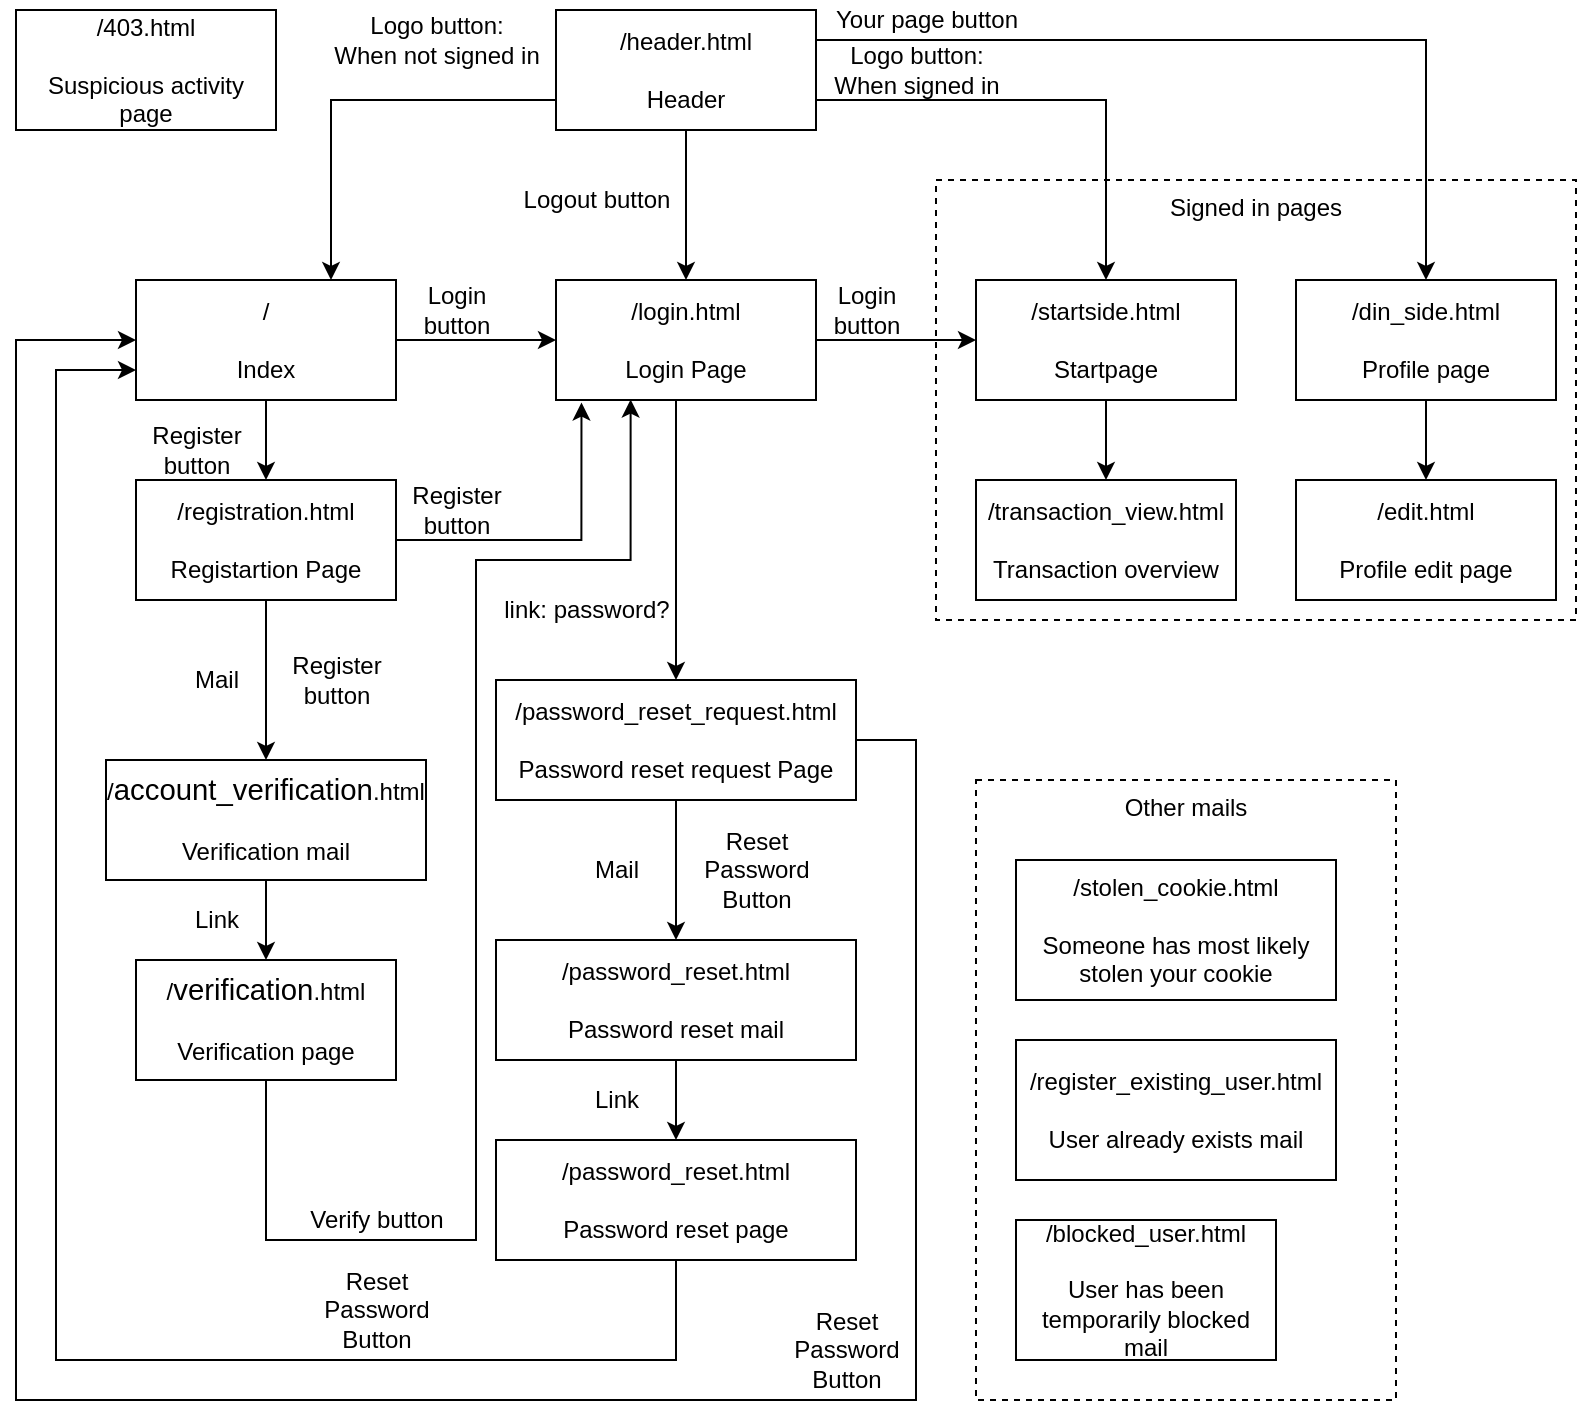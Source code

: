 <mxfile version="13.7.9" type="device"><diagram id="Z9CMB05WSuEc0IuTSCeQ" name="Page-1"><mxGraphModel dx="1422" dy="862" grid="1" gridSize="10" guides="1" tooltips="1" connect="1" arrows="1" fold="1" page="1" pageScale="1" pageWidth="850" pageHeight="1100" math="0" shadow="0"><root><mxCell id="0"/><mxCell id="1" parent="0"/><mxCell id="YyqkDLYpOH5Xtb6ibTjt-12" style="edgeStyle=orthogonalEdgeStyle;rounded=0;orthogonalLoop=1;jettySize=auto;html=1;exitX=0.5;exitY=1;exitDx=0;exitDy=0;entryX=0.5;entryY=0;entryDx=0;entryDy=0;" edge="1" parent="1" source="YyqkDLYpOH5Xtb6ibTjt-1" target="YyqkDLYpOH5Xtb6ibTjt-9"><mxGeometry relative="1" as="geometry"/></mxCell><mxCell id="YyqkDLYpOH5Xtb6ibTjt-13" style="edgeStyle=orthogonalEdgeStyle;rounded=0;orthogonalLoop=1;jettySize=auto;html=1;exitX=1;exitY=0.5;exitDx=0;exitDy=0;entryX=0;entryY=0.5;entryDx=0;entryDy=0;" edge="1" parent="1" source="YyqkDLYpOH5Xtb6ibTjt-1" target="YyqkDLYpOH5Xtb6ibTjt-4"><mxGeometry relative="1" as="geometry"/></mxCell><mxCell id="YyqkDLYpOH5Xtb6ibTjt-1" value="/&lt;br&gt;&lt;br&gt;Index" style="rounded=0;whiteSpace=wrap;html=1;" vertex="1" parent="1"><mxGeometry x="150" y="400" width="130" height="60" as="geometry"/></mxCell><mxCell id="YyqkDLYpOH5Xtb6ibTjt-15" style="edgeStyle=orthogonalEdgeStyle;rounded=0;orthogonalLoop=1;jettySize=auto;html=1;exitX=1;exitY=0.5;exitDx=0;exitDy=0;entryX=0.5;entryY=0;entryDx=0;entryDy=0;" edge="1" parent="1" source="YyqkDLYpOH5Xtb6ibTjt-2" target="YyqkDLYpOH5Xtb6ibTjt-3"><mxGeometry relative="1" as="geometry"><Array as="points"><mxPoint x="490" y="310"/><mxPoint x="635" y="310"/></Array></mxGeometry></mxCell><mxCell id="YyqkDLYpOH5Xtb6ibTjt-19" style="edgeStyle=orthogonalEdgeStyle;rounded=0;orthogonalLoop=1;jettySize=auto;html=1;exitX=0.5;exitY=1;exitDx=0;exitDy=0;entryX=0.5;entryY=0;entryDx=0;entryDy=0;" edge="1" parent="1" source="YyqkDLYpOH5Xtb6ibTjt-2" target="YyqkDLYpOH5Xtb6ibTjt-4"><mxGeometry relative="1" as="geometry"/></mxCell><mxCell id="YyqkDLYpOH5Xtb6ibTjt-69" style="edgeStyle=orthogonalEdgeStyle;rounded=0;orthogonalLoop=1;jettySize=auto;html=1;exitX=0;exitY=0.75;exitDx=0;exitDy=0;entryX=0.75;entryY=0;entryDx=0;entryDy=0;startArrow=none;startFill=0;endArrow=classic;endFill=1;fontColor=#000000;" edge="1" parent="1" source="YyqkDLYpOH5Xtb6ibTjt-2" target="YyqkDLYpOH5Xtb6ibTjt-1"><mxGeometry relative="1" as="geometry"/></mxCell><mxCell id="YyqkDLYpOH5Xtb6ibTjt-2" value="/header.html&lt;br&gt;&lt;br&gt;Header" style="rounded=0;whiteSpace=wrap;html=1;" vertex="1" parent="1"><mxGeometry x="360" y="265" width="130" height="60" as="geometry"/></mxCell><mxCell id="YyqkDLYpOH5Xtb6ibTjt-24" style="edgeStyle=orthogonalEdgeStyle;rounded=0;orthogonalLoop=1;jettySize=auto;html=1;exitX=0.5;exitY=1;exitDx=0;exitDy=0;entryX=0.5;entryY=0;entryDx=0;entryDy=0;" edge="1" parent="1" source="YyqkDLYpOH5Xtb6ibTjt-3" target="YyqkDLYpOH5Xtb6ibTjt-8"><mxGeometry relative="1" as="geometry"/></mxCell><mxCell id="YyqkDLYpOH5Xtb6ibTjt-3" value="/startside.html&lt;br&gt;&lt;br&gt;Startpage" style="rounded=0;whiteSpace=wrap;html=1;" vertex="1" parent="1"><mxGeometry x="570" y="400" width="130" height="60" as="geometry"/></mxCell><mxCell id="YyqkDLYpOH5Xtb6ibTjt-11" style="edgeStyle=orthogonalEdgeStyle;rounded=0;orthogonalLoop=1;jettySize=auto;html=1;entryX=0.5;entryY=0;entryDx=0;entryDy=0;" edge="1" parent="1" source="YyqkDLYpOH5Xtb6ibTjt-4" target="YyqkDLYpOH5Xtb6ibTjt-10"><mxGeometry relative="1" as="geometry"><Array as="points"><mxPoint x="420" y="600"/></Array></mxGeometry></mxCell><mxCell id="YyqkDLYpOH5Xtb6ibTjt-16" style="edgeStyle=orthogonalEdgeStyle;rounded=0;orthogonalLoop=1;jettySize=auto;html=1;exitX=1;exitY=0.5;exitDx=0;exitDy=0;entryX=0;entryY=0.5;entryDx=0;entryDy=0;" edge="1" parent="1" source="YyqkDLYpOH5Xtb6ibTjt-4" target="YyqkDLYpOH5Xtb6ibTjt-3"><mxGeometry relative="1" as="geometry"/></mxCell><mxCell id="YyqkDLYpOH5Xtb6ibTjt-4" value="/login.html&lt;br&gt;&lt;br&gt;Login Page" style="rounded=0;whiteSpace=wrap;html=1;" vertex="1" parent="1"><mxGeometry x="360" y="400" width="130" height="60" as="geometry"/></mxCell><mxCell id="YyqkDLYpOH5Xtb6ibTjt-29" style="edgeStyle=orthogonalEdgeStyle;rounded=0;orthogonalLoop=1;jettySize=auto;html=1;entryX=0.5;entryY=0;entryDx=0;entryDy=0;" edge="1" parent="1" source="YyqkDLYpOH5Xtb6ibTjt-6" target="YyqkDLYpOH5Xtb6ibTjt-7"><mxGeometry relative="1" as="geometry"/></mxCell><mxCell id="YyqkDLYpOH5Xtb6ibTjt-30" style="edgeStyle=orthogonalEdgeStyle;rounded=0;orthogonalLoop=1;jettySize=auto;html=1;entryX=1;entryY=0.25;entryDx=0;entryDy=0;startArrow=classic;startFill=1;endArrow=none;endFill=0;" edge="1" parent="1" source="YyqkDLYpOH5Xtb6ibTjt-6" target="YyqkDLYpOH5Xtb6ibTjt-2"><mxGeometry relative="1" as="geometry"><Array as="points"><mxPoint x="795" y="280"/></Array></mxGeometry></mxCell><mxCell id="YyqkDLYpOH5Xtb6ibTjt-6" value="/din_side.html&lt;br&gt;&lt;br&gt;Profile page" style="rounded=0;whiteSpace=wrap;html=1;" vertex="1" parent="1"><mxGeometry x="730" y="400" width="130" height="60" as="geometry"/></mxCell><mxCell id="YyqkDLYpOH5Xtb6ibTjt-7" value="/edit.html&lt;br&gt;&lt;br&gt;Profile edit page" style="rounded=0;whiteSpace=wrap;html=1;" vertex="1" parent="1"><mxGeometry x="730" y="500" width="130" height="60" as="geometry"/></mxCell><mxCell id="YyqkDLYpOH5Xtb6ibTjt-8" value="/transaction_view.html&lt;br&gt;&lt;br&gt;Transaction overview" style="rounded=0;whiteSpace=wrap;html=1;" vertex="1" parent="1"><mxGeometry x="570" y="500" width="130" height="60" as="geometry"/></mxCell><mxCell id="YyqkDLYpOH5Xtb6ibTjt-25" style="edgeStyle=orthogonalEdgeStyle;rounded=0;orthogonalLoop=1;jettySize=auto;html=1;exitX=1;exitY=0.5;exitDx=0;exitDy=0;entryX=0.098;entryY=1.021;entryDx=0;entryDy=0;entryPerimeter=0;" edge="1" parent="1" source="YyqkDLYpOH5Xtb6ibTjt-9" target="YyqkDLYpOH5Xtb6ibTjt-4"><mxGeometry relative="1" as="geometry"><Array as="points"><mxPoint x="373" y="530"/></Array></mxGeometry></mxCell><mxCell id="YyqkDLYpOH5Xtb6ibTjt-28" style="edgeStyle=orthogonalEdgeStyle;rounded=0;orthogonalLoop=1;jettySize=auto;html=1;entryX=0.5;entryY=0;entryDx=0;entryDy=0;" edge="1" parent="1" source="YyqkDLYpOH5Xtb6ibTjt-9" target="YyqkDLYpOH5Xtb6ibTjt-27"><mxGeometry relative="1" as="geometry"/></mxCell><mxCell id="YyqkDLYpOH5Xtb6ibTjt-9" value="/registration.html&lt;br&gt;&lt;br&gt;Registartion Page" style="rounded=0;whiteSpace=wrap;html=1;" vertex="1" parent="1"><mxGeometry x="150" y="500" width="130" height="60" as="geometry"/></mxCell><mxCell id="YyqkDLYpOH5Xtb6ibTjt-58" style="edgeStyle=orthogonalEdgeStyle;rounded=0;orthogonalLoop=1;jettySize=auto;html=1;exitX=0.75;exitY=0;exitDx=0;exitDy=0;entryX=0;entryY=0.5;entryDx=0;entryDy=0;startArrow=none;startFill=0;endArrow=classic;endFill=1;" edge="1" parent="1" source="YyqkDLYpOH5Xtb6ibTjt-10" target="YyqkDLYpOH5Xtb6ibTjt-1"><mxGeometry relative="1" as="geometry"><Array as="points"><mxPoint x="465" y="630"/><mxPoint x="540" y="630"/><mxPoint x="540" y="960"/><mxPoint x="90" y="960"/><mxPoint x="90" y="430"/></Array></mxGeometry></mxCell><mxCell id="YyqkDLYpOH5Xtb6ibTjt-10" value="/password_reset_request.html&lt;br&gt;&lt;br&gt;Password reset request Page" style="rounded=0;whiteSpace=wrap;html=1;" vertex="1" parent="1"><mxGeometry x="330" y="600" width="180" height="60" as="geometry"/></mxCell><mxCell id="YyqkDLYpOH5Xtb6ibTjt-17" value="Logo button: &lt;br&gt;When signed in" style="text;html=1;align=center;verticalAlign=middle;resizable=0;points=[];autosize=1;" vertex="1" parent="1"><mxGeometry x="490" y="280" width="100" height="30" as="geometry"/></mxCell><mxCell id="YyqkDLYpOH5Xtb6ibTjt-18" value="Logo button: &lt;br&gt;When not signed in" style="text;html=1;align=center;verticalAlign=middle;resizable=0;points=[];autosize=1;" vertex="1" parent="1"><mxGeometry x="240" y="265" width="120" height="30" as="geometry"/></mxCell><mxCell id="YyqkDLYpOH5Xtb6ibTjt-20" value="Logout button" style="text;html=1;align=center;verticalAlign=middle;resizable=0;points=[];autosize=1;" vertex="1" parent="1"><mxGeometry x="335" y="350" width="90" height="20" as="geometry"/></mxCell><mxCell id="YyqkDLYpOH5Xtb6ibTjt-22" value="Your page button" style="text;html=1;align=center;verticalAlign=middle;resizable=0;points=[];autosize=1;" vertex="1" parent="1"><mxGeometry x="490" y="260" width="110" height="20" as="geometry"/></mxCell><mxCell id="YyqkDLYpOH5Xtb6ibTjt-26" value="Register&lt;br&gt;button" style="text;html=1;align=center;verticalAlign=middle;resizable=0;points=[];autosize=1;" vertex="1" parent="1"><mxGeometry x="280" y="500" width="60" height="30" as="geometry"/></mxCell><mxCell id="YyqkDLYpOH5Xtb6ibTjt-27" value="/&lt;font face=&quot;calibri, sans-serif&quot;&gt;&lt;span style=&quot;font-size: 14.667px&quot;&gt;account_verification&lt;/span&gt;&lt;/font&gt;.html&lt;br&gt;&lt;br&gt;Verification mail" style="rounded=0;whiteSpace=wrap;html=1;" vertex="1" parent="1"><mxGeometry x="135" y="640" width="160" height="60" as="geometry"/></mxCell><mxCell id="YyqkDLYpOH5Xtb6ibTjt-31" value="Register&lt;br&gt;button" style="text;html=1;align=center;verticalAlign=middle;resizable=0;points=[];autosize=1;" vertex="1" parent="1"><mxGeometry x="150" y="470" width="60" height="30" as="geometry"/></mxCell><mxCell id="YyqkDLYpOH5Xtb6ibTjt-32" value="Login&lt;br&gt;button" style="text;html=1;align=center;verticalAlign=middle;resizable=0;points=[];autosize=1;" vertex="1" parent="1"><mxGeometry x="285" y="400" width="50" height="30" as="geometry"/></mxCell><mxCell id="YyqkDLYpOH5Xtb6ibTjt-33" value="Login&lt;br&gt;button" style="text;html=1;align=center;verticalAlign=middle;resizable=0;points=[];autosize=1;" vertex="1" parent="1"><mxGeometry x="490" y="400" width="50" height="30" as="geometry"/></mxCell><mxCell id="YyqkDLYpOH5Xtb6ibTjt-36" value="Mail" style="text;html=1;align=center;verticalAlign=middle;resizable=0;points=[];autosize=1;" vertex="1" parent="1"><mxGeometry x="170" y="590" width="40" height="20" as="geometry"/></mxCell><mxCell id="YyqkDLYpOH5Xtb6ibTjt-41" value="" style="edgeStyle=orthogonalEdgeStyle;rounded=0;orthogonalLoop=1;jettySize=auto;html=1;startArrow=classic;startFill=1;endArrow=none;endFill=0;" edge="1" parent="1" source="YyqkDLYpOH5Xtb6ibTjt-38" target="YyqkDLYpOH5Xtb6ibTjt-27"><mxGeometry relative="1" as="geometry"/></mxCell><mxCell id="YyqkDLYpOH5Xtb6ibTjt-56" style="edgeStyle=orthogonalEdgeStyle;rounded=0;orthogonalLoop=1;jettySize=auto;html=1;entryX=0.287;entryY=0.996;entryDx=0;entryDy=0;entryPerimeter=0;startArrow=none;startFill=0;endArrow=classic;endFill=1;" edge="1" parent="1" source="YyqkDLYpOH5Xtb6ibTjt-38" target="YyqkDLYpOH5Xtb6ibTjt-4"><mxGeometry relative="1" as="geometry"><Array as="points"><mxPoint x="215" y="880"/><mxPoint x="320" y="880"/><mxPoint x="320" y="540"/><mxPoint x="397" y="540"/></Array></mxGeometry></mxCell><mxCell id="YyqkDLYpOH5Xtb6ibTjt-38" value="/&lt;span style=&quot;font-size: 11.0pt ; font-family: &amp;#34;calibri&amp;#34; , sans-serif&quot;&gt;verification&lt;/span&gt;.html&lt;br&gt;&lt;br&gt;Verification page" style="rounded=0;whiteSpace=wrap;html=1;" vertex="1" parent="1"><mxGeometry x="150" y="740" width="130" height="60" as="geometry"/></mxCell><mxCell id="YyqkDLYpOH5Xtb6ibTjt-42" value="Link" style="text;html=1;align=center;verticalAlign=middle;resizable=0;points=[];autosize=1;" vertex="1" parent="1"><mxGeometry x="170" y="710" width="40" height="20" as="geometry"/></mxCell><mxCell id="YyqkDLYpOH5Xtb6ibTjt-44" value="" style="edgeStyle=orthogonalEdgeStyle;rounded=0;orthogonalLoop=1;jettySize=auto;html=1;startArrow=classic;startFill=1;endArrow=none;endFill=0;" edge="1" parent="1" source="YyqkDLYpOH5Xtb6ibTjt-43" target="YyqkDLYpOH5Xtb6ibTjt-10"><mxGeometry relative="1" as="geometry"/></mxCell><mxCell id="YyqkDLYpOH5Xtb6ibTjt-43" value="/password_reset.html&lt;br&gt;&lt;br&gt;Password reset mail" style="rounded=0;whiteSpace=wrap;html=1;" vertex="1" parent="1"><mxGeometry x="330" y="730" width="180" height="60" as="geometry"/></mxCell><mxCell id="YyqkDLYpOH5Xtb6ibTjt-45" value="Mail" style="text;html=1;align=center;verticalAlign=middle;resizable=0;points=[];autosize=1;" vertex="1" parent="1"><mxGeometry x="370" y="685" width="40" height="20" as="geometry"/></mxCell><mxCell id="YyqkDLYpOH5Xtb6ibTjt-47" value="" style="edgeStyle=orthogonalEdgeStyle;rounded=0;orthogonalLoop=1;jettySize=auto;html=1;startArrow=classic;startFill=1;endArrow=none;endFill=0;" edge="1" parent="1" source="YyqkDLYpOH5Xtb6ibTjt-46" target="YyqkDLYpOH5Xtb6ibTjt-43"><mxGeometry relative="1" as="geometry"/></mxCell><mxCell id="YyqkDLYpOH5Xtb6ibTjt-59" style="edgeStyle=orthogonalEdgeStyle;rounded=0;orthogonalLoop=1;jettySize=auto;html=1;exitX=0.5;exitY=1;exitDx=0;exitDy=0;entryX=0;entryY=0.75;entryDx=0;entryDy=0;startArrow=none;startFill=0;endArrow=classic;endFill=1;" edge="1" parent="1" source="YyqkDLYpOH5Xtb6ibTjt-46" target="YyqkDLYpOH5Xtb6ibTjt-1"><mxGeometry relative="1" as="geometry"><Array as="points"><mxPoint x="420" y="940"/><mxPoint x="110" y="940"/><mxPoint x="110" y="445"/></Array></mxGeometry></mxCell><mxCell id="YyqkDLYpOH5Xtb6ibTjt-46" value="/password_reset.html&lt;br&gt;&lt;br&gt;Password reset page" style="rounded=0;whiteSpace=wrap;html=1;" vertex="1" parent="1"><mxGeometry x="330" y="830" width="180" height="60" as="geometry"/></mxCell><mxCell id="YyqkDLYpOH5Xtb6ibTjt-48" value="Link" style="text;html=1;align=center;verticalAlign=middle;resizable=0;points=[];autosize=1;" vertex="1" parent="1"><mxGeometry x="370" y="800" width="40" height="20" as="geometry"/></mxCell><mxCell id="YyqkDLYpOH5Xtb6ibTjt-51" value="Reset&lt;br&gt;Password&lt;br&gt;Button" style="text;html=1;align=center;verticalAlign=middle;resizable=0;points=[];autosize=1;" vertex="1" parent="1"><mxGeometry x="470" y="910" width="70" height="50" as="geometry"/></mxCell><mxCell id="YyqkDLYpOH5Xtb6ibTjt-52" value="link: password?" style="text;html=1;align=center;verticalAlign=middle;resizable=0;points=[];autosize=1;" vertex="1" parent="1"><mxGeometry x="325" y="555" width="100" height="20" as="geometry"/></mxCell><mxCell id="YyqkDLYpOH5Xtb6ibTjt-53" value="Reset&lt;br&gt;Password&lt;br&gt;Button" style="text;html=1;align=center;verticalAlign=middle;resizable=0;points=[];autosize=1;" vertex="1" parent="1"><mxGeometry x="425" y="670" width="70" height="50" as="geometry"/></mxCell><mxCell id="YyqkDLYpOH5Xtb6ibTjt-54" value="Register&lt;br&gt;button" style="text;html=1;align=center;verticalAlign=middle;resizable=0;points=[];autosize=1;" vertex="1" parent="1"><mxGeometry x="220" y="585" width="60" height="30" as="geometry"/></mxCell><mxCell id="YyqkDLYpOH5Xtb6ibTjt-57" value="Verify button" style="text;html=1;align=center;verticalAlign=middle;resizable=0;points=[];autosize=1;" vertex="1" parent="1"><mxGeometry x="230" y="860" width="80" height="20" as="geometry"/></mxCell><mxCell id="YyqkDLYpOH5Xtb6ibTjt-60" value="Reset&lt;br&gt;Password&lt;br&gt;Button" style="text;html=1;align=center;verticalAlign=middle;resizable=0;points=[];autosize=1;" vertex="1" parent="1"><mxGeometry x="235" y="890" width="70" height="50" as="geometry"/></mxCell><mxCell id="YyqkDLYpOH5Xtb6ibTjt-64" value="/blocked_user.html&lt;br&gt;&lt;br&gt;&lt;div&gt;&lt;span&gt;User has been temporarily blocked mail&lt;/span&gt;&lt;/div&gt;" style="rounded=0;whiteSpace=wrap;html=1;" vertex="1" parent="1"><mxGeometry x="590" y="870" width="130" height="70" as="geometry"/></mxCell><mxCell id="YyqkDLYpOH5Xtb6ibTjt-65" value="/register_existing_user.html&lt;br&gt;&lt;br&gt;&lt;div&gt;&lt;span&gt;User already exists mail&lt;/span&gt;&lt;/div&gt;" style="rounded=0;whiteSpace=wrap;html=1;" vertex="1" parent="1"><mxGeometry x="590" y="780" width="160" height="70" as="geometry"/></mxCell><mxCell id="YyqkDLYpOH5Xtb6ibTjt-66" value="/stolen_cookie.html&lt;br&gt;&lt;br&gt;&lt;div&gt;&lt;span&gt;Someone has most likely stolen your cookie&lt;/span&gt;&lt;/div&gt;" style="rounded=0;whiteSpace=wrap;html=1;" vertex="1" parent="1"><mxGeometry x="590" y="690" width="160" height="70" as="geometry"/></mxCell><mxCell id="YyqkDLYpOH5Xtb6ibTjt-67" value="Other mails" style="rounded=0;whiteSpace=wrap;html=1;align=center;labelBackgroundColor=none;fillColor=none;verticalAlign=top;dashed=1;" vertex="1" parent="1"><mxGeometry x="570" y="650" width="210" height="310" as="geometry"/></mxCell><mxCell id="YyqkDLYpOH5Xtb6ibTjt-68" value="/403.html&lt;br&gt;&lt;br&gt;Suspicious activity page" style="rounded=0;whiteSpace=wrap;html=1;" vertex="1" parent="1"><mxGeometry x="90" y="265" width="130" height="60" as="geometry"/></mxCell><mxCell id="YyqkDLYpOH5Xtb6ibTjt-70" value="Signed in pages" style="rounded=0;whiteSpace=wrap;html=1;labelBackgroundColor=none;fillColor=none;fontColor=#000000;align=center;verticalAlign=top;dashed=1;" vertex="1" parent="1"><mxGeometry x="550" y="350" width="320" height="220" as="geometry"/></mxCell></root></mxGraphModel></diagram></mxfile>